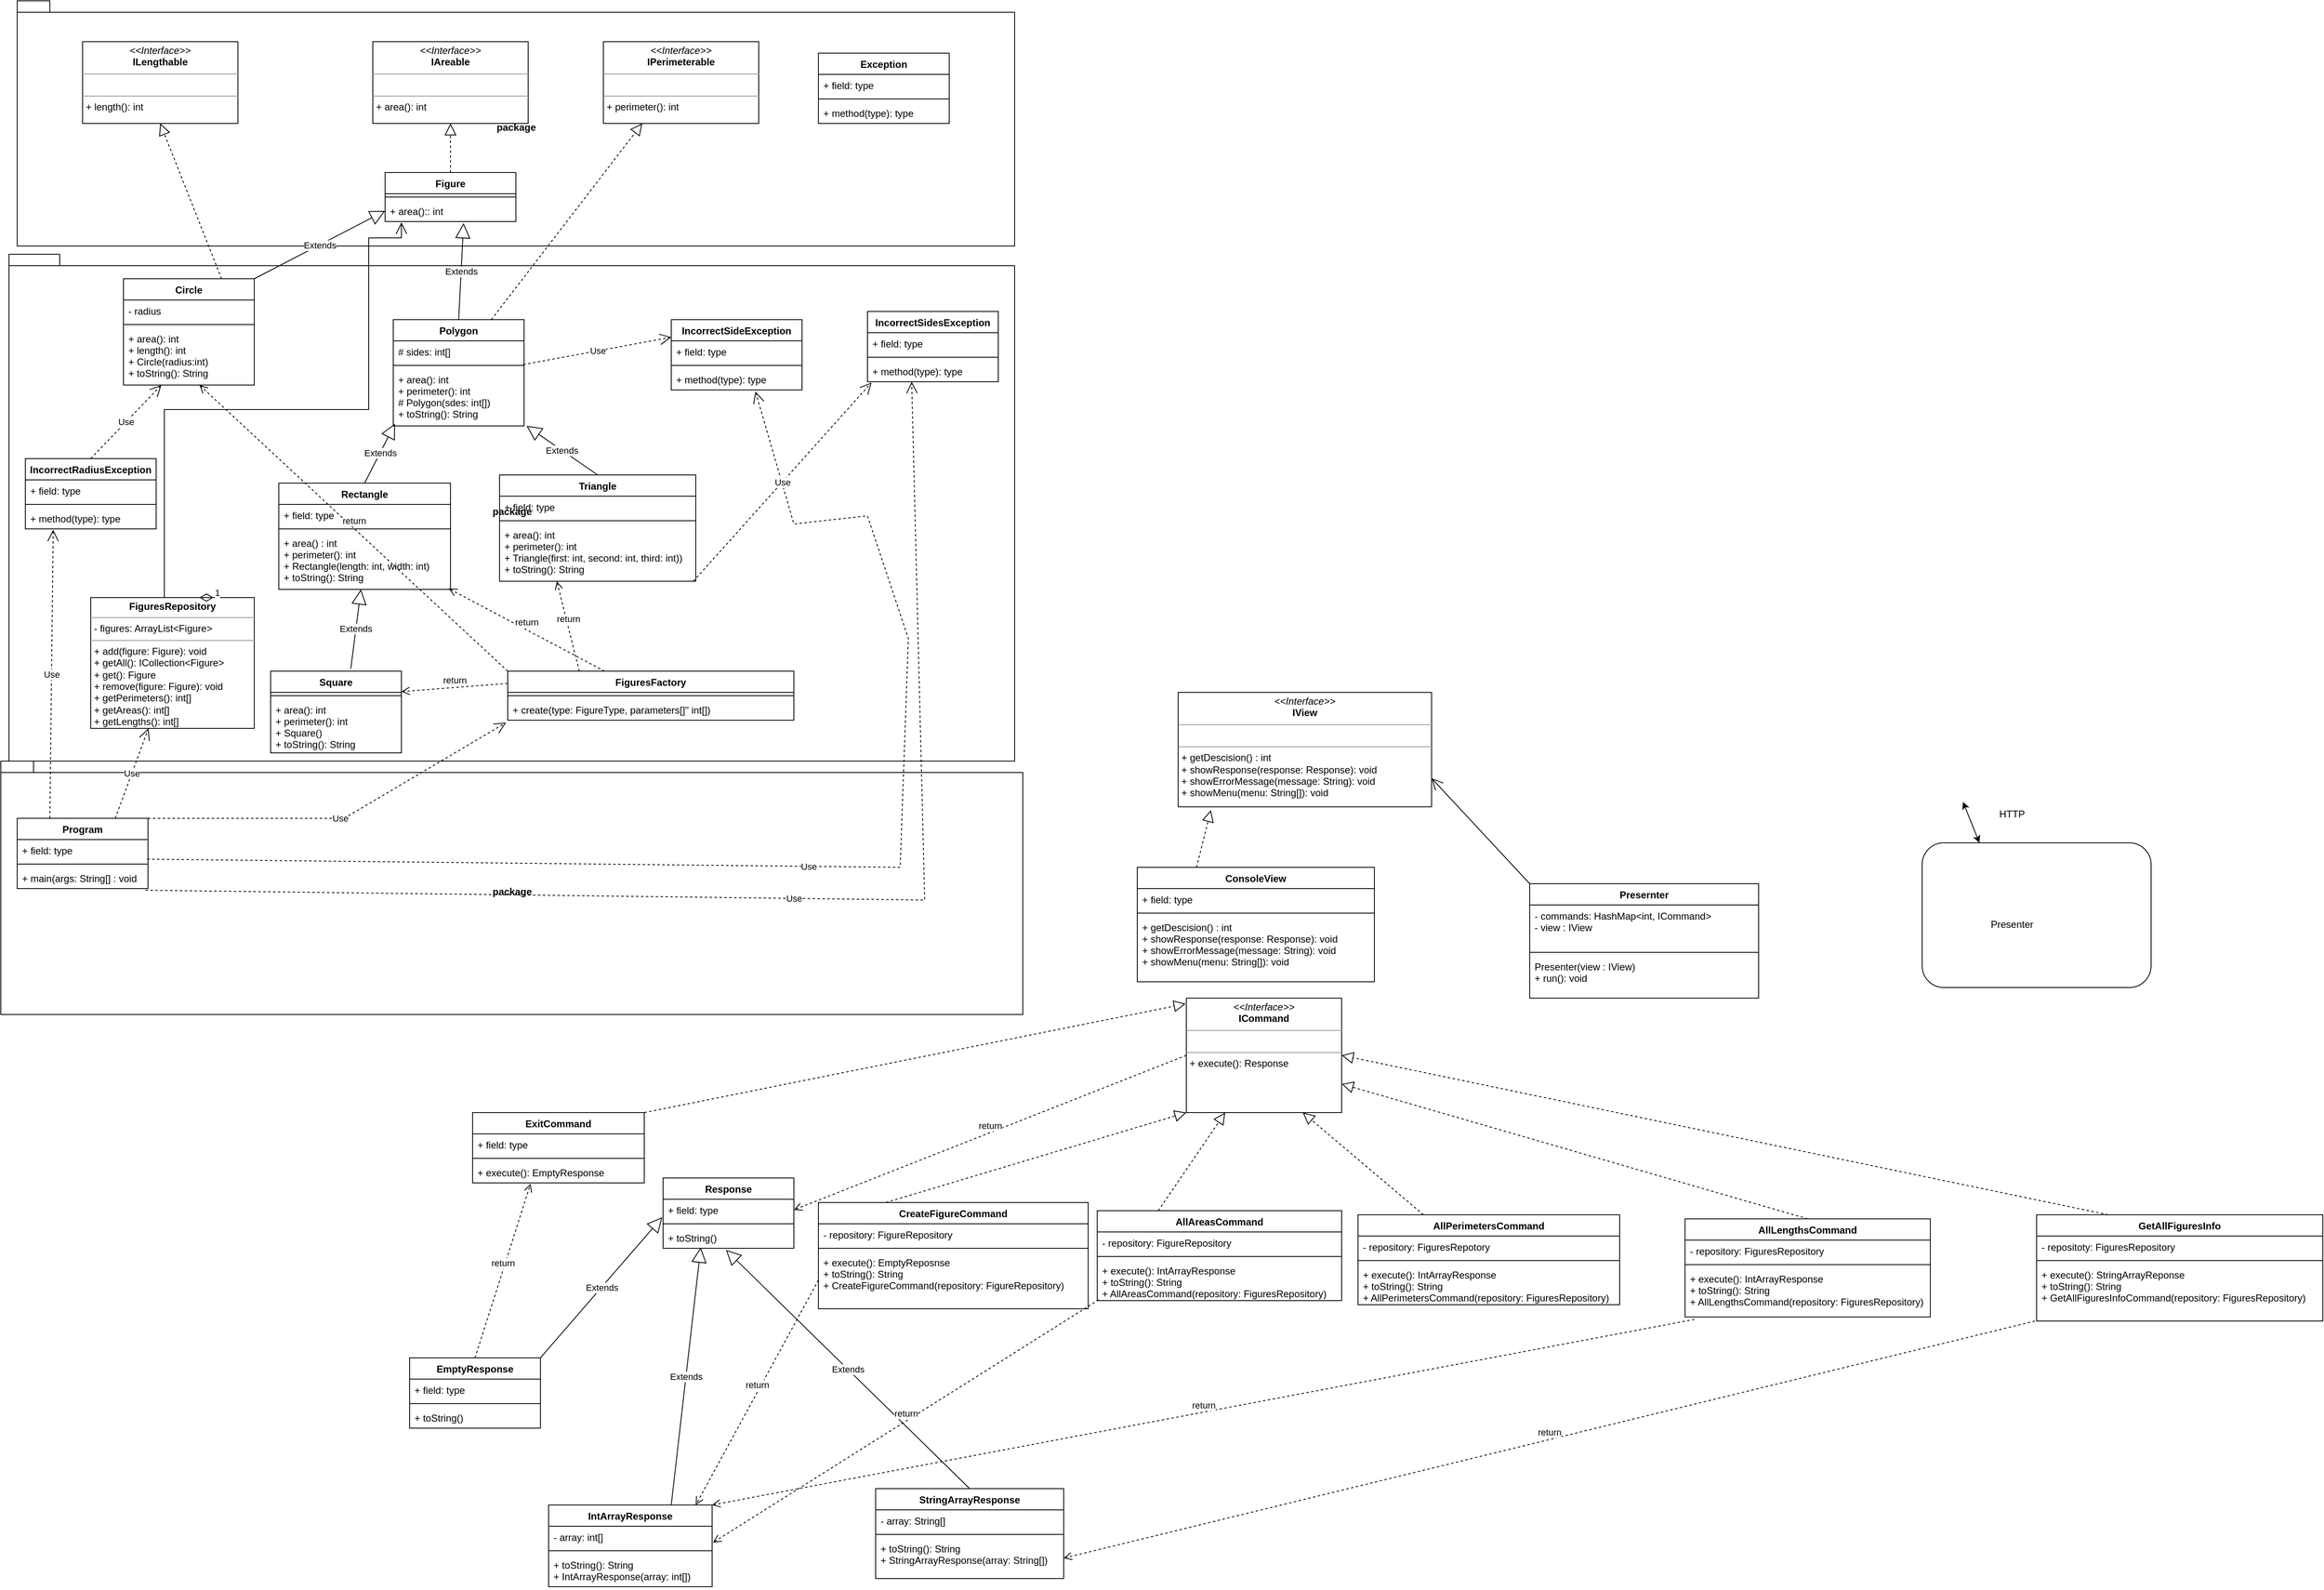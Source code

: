 <mxfile version="20.3.0" type="device"><diagram id="lTS2_D9PdYNBeyQaSypA" name="Страница 1"><mxGraphModel dx="2249" dy="2026" grid="1" gridSize="10" guides="1" tooltips="1" connect="1" arrows="1" fold="1" page="1" pageScale="1" pageWidth="827" pageHeight="1169" math="0" shadow="0"><root><mxCell id="0"/><mxCell id="1" parent="0"/><mxCell id="6c672DAns0BoqipcS4PO-49" value="package" style="shape=folder;fontStyle=1;spacingTop=10;tabWidth=40;tabHeight=14;tabPosition=left;html=1;" vertex="1" parent="1"><mxGeometry x="-100" y="780" width="1250" height="310" as="geometry"/></mxCell><mxCell id="6c672DAns0BoqipcS4PO-48" value="package" style="shape=folder;fontStyle=1;spacingTop=10;tabWidth=40;tabHeight=14;tabPosition=left;html=1;" vertex="1" parent="1"><mxGeometry x="-90" y="160" width="1230" height="620" as="geometry"/></mxCell><mxCell id="6c672DAns0BoqipcS4PO-47" value="package" style="shape=folder;fontStyle=1;spacingTop=10;tabWidth=40;tabHeight=14;tabPosition=left;html=1;" vertex="1" parent="1"><mxGeometry x="-80" y="-150" width="1220" height="300" as="geometry"/></mxCell><mxCell id="6c672DAns0BoqipcS4PO-1" value="Rectangle" style="swimlane;fontStyle=1;align=center;verticalAlign=top;childLayout=stackLayout;horizontal=1;startSize=26;horizontalStack=0;resizeParent=1;resizeParentMax=0;resizeLast=0;collapsible=1;marginBottom=0;" vertex="1" parent="1"><mxGeometry x="240" y="440" width="210" height="130" as="geometry"/></mxCell><mxCell id="6c672DAns0BoqipcS4PO-2" value="+ field: type" style="text;strokeColor=none;fillColor=none;align=left;verticalAlign=top;spacingLeft=4;spacingRight=4;overflow=hidden;rotatable=0;points=[[0,0.5],[1,0.5]];portConstraint=eastwest;" vertex="1" parent="6c672DAns0BoqipcS4PO-1"><mxGeometry y="26" width="210" height="26" as="geometry"/></mxCell><mxCell id="6c672DAns0BoqipcS4PO-3" value="" style="line;strokeWidth=1;fillColor=none;align=left;verticalAlign=middle;spacingTop=-1;spacingLeft=3;spacingRight=3;rotatable=0;labelPosition=right;points=[];portConstraint=eastwest;strokeColor=inherit;" vertex="1" parent="6c672DAns0BoqipcS4PO-1"><mxGeometry y="52" width="210" height="8" as="geometry"/></mxCell><mxCell id="6c672DAns0BoqipcS4PO-4" value="+ area() : int&#10;+ perimeter(): int&#10;+ Rectangle(length: int, width: int)&#10;+ toString(): String" style="text;strokeColor=none;fillColor=none;align=left;verticalAlign=top;spacingLeft=4;spacingRight=4;overflow=hidden;rotatable=0;points=[[0,0.5],[1,0.5]];portConstraint=eastwest;" vertex="1" parent="6c672DAns0BoqipcS4PO-1"><mxGeometry y="60" width="210" height="70" as="geometry"/></mxCell><mxCell id="6c672DAns0BoqipcS4PO-5" value="Square" style="swimlane;fontStyle=1;align=center;verticalAlign=top;childLayout=stackLayout;horizontal=1;startSize=26;horizontalStack=0;resizeParent=1;resizeParentMax=0;resizeLast=0;collapsible=1;marginBottom=0;" vertex="1" parent="1"><mxGeometry x="230" y="670" width="160" height="100" as="geometry"/></mxCell><mxCell id="6c672DAns0BoqipcS4PO-7" value="" style="line;strokeWidth=1;fillColor=none;align=left;verticalAlign=middle;spacingTop=-1;spacingLeft=3;spacingRight=3;rotatable=0;labelPosition=right;points=[];portConstraint=eastwest;strokeColor=inherit;" vertex="1" parent="6c672DAns0BoqipcS4PO-5"><mxGeometry y="26" width="160" height="8" as="geometry"/></mxCell><mxCell id="6c672DAns0BoqipcS4PO-8" value="+ area(): int&#10;+ perimeter(): int&#10;+ Square()&#10;+ toString(): String" style="text;strokeColor=none;fillColor=none;align=left;verticalAlign=top;spacingLeft=4;spacingRight=4;overflow=hidden;rotatable=0;points=[[0,0.5],[1,0.5]];portConstraint=eastwest;" vertex="1" parent="6c672DAns0BoqipcS4PO-5"><mxGeometry y="34" width="160" height="66" as="geometry"/></mxCell><mxCell id="6c672DAns0BoqipcS4PO-9" value="Circle" style="swimlane;fontStyle=1;align=center;verticalAlign=top;childLayout=stackLayout;horizontal=1;startSize=26;horizontalStack=0;resizeParent=1;resizeParentMax=0;resizeLast=0;collapsible=1;marginBottom=0;" vertex="1" parent="1"><mxGeometry x="50" y="190" width="160" height="130" as="geometry"/></mxCell><mxCell id="6c672DAns0BoqipcS4PO-10" value="- radius" style="text;strokeColor=none;fillColor=none;align=left;verticalAlign=top;spacingLeft=4;spacingRight=4;overflow=hidden;rotatable=0;points=[[0,0.5],[1,0.5]];portConstraint=eastwest;" vertex="1" parent="6c672DAns0BoqipcS4PO-9"><mxGeometry y="26" width="160" height="26" as="geometry"/></mxCell><mxCell id="6c672DAns0BoqipcS4PO-11" value="" style="line;strokeWidth=1;fillColor=none;align=left;verticalAlign=middle;spacingTop=-1;spacingLeft=3;spacingRight=3;rotatable=0;labelPosition=right;points=[];portConstraint=eastwest;strokeColor=inherit;" vertex="1" parent="6c672DAns0BoqipcS4PO-9"><mxGeometry y="52" width="160" height="8" as="geometry"/></mxCell><mxCell id="6c672DAns0BoqipcS4PO-12" value="+ area(): int&#10;+ length(): int&#10;+ Circle(radius:int)&#10;+ toString(): String" style="text;strokeColor=none;fillColor=none;align=left;verticalAlign=top;spacingLeft=4;spacingRight=4;overflow=hidden;rotatable=0;points=[[0,0.5],[1,0.5]];portConstraint=eastwest;" vertex="1" parent="6c672DAns0BoqipcS4PO-9"><mxGeometry y="60" width="160" height="70" as="geometry"/></mxCell><mxCell id="6c672DAns0BoqipcS4PO-13" value="Triangle" style="swimlane;fontStyle=1;align=center;verticalAlign=top;childLayout=stackLayout;horizontal=1;startSize=26;horizontalStack=0;resizeParent=1;resizeParentMax=0;resizeLast=0;collapsible=1;marginBottom=0;" vertex="1" parent="1"><mxGeometry x="510" y="430" width="240" height="130" as="geometry"/></mxCell><mxCell id="6c672DAns0BoqipcS4PO-14" value="+ field: type" style="text;strokeColor=none;fillColor=none;align=left;verticalAlign=top;spacingLeft=4;spacingRight=4;overflow=hidden;rotatable=0;points=[[0,0.5],[1,0.5]];portConstraint=eastwest;" vertex="1" parent="6c672DAns0BoqipcS4PO-13"><mxGeometry y="26" width="240" height="26" as="geometry"/></mxCell><mxCell id="6c672DAns0BoqipcS4PO-15" value="" style="line;strokeWidth=1;fillColor=none;align=left;verticalAlign=middle;spacingTop=-1;spacingLeft=3;spacingRight=3;rotatable=0;labelPosition=right;points=[];portConstraint=eastwest;strokeColor=inherit;" vertex="1" parent="6c672DAns0BoqipcS4PO-13"><mxGeometry y="52" width="240" height="8" as="geometry"/></mxCell><mxCell id="6c672DAns0BoqipcS4PO-16" value="+ area(): int&#10;+ perimeter(): int&#10;+ Triangle(first: int, second: int, third: int))&#10;+ toString(): String" style="text;strokeColor=none;fillColor=none;align=left;verticalAlign=top;spacingLeft=4;spacingRight=4;overflow=hidden;rotatable=0;points=[[0,0.5],[1,0.5]];portConstraint=eastwest;" vertex="1" parent="6c672DAns0BoqipcS4PO-13"><mxGeometry y="60" width="240" height="70" as="geometry"/></mxCell><mxCell id="6c672DAns0BoqipcS4PO-17" value="Figure" style="swimlane;fontStyle=1;align=center;verticalAlign=top;childLayout=stackLayout;horizontal=1;startSize=26;horizontalStack=0;resizeParent=1;resizeParentMax=0;resizeLast=0;collapsible=1;marginBottom=0;" vertex="1" parent="1"><mxGeometry x="370" y="60" width="160" height="60" as="geometry"/></mxCell><mxCell id="6c672DAns0BoqipcS4PO-19" value="" style="line;strokeWidth=1;fillColor=none;align=left;verticalAlign=middle;spacingTop=-1;spacingLeft=3;spacingRight=3;rotatable=0;labelPosition=right;points=[];portConstraint=eastwest;strokeColor=inherit;" vertex="1" parent="6c672DAns0BoqipcS4PO-17"><mxGeometry y="26" width="160" height="8" as="geometry"/></mxCell><mxCell id="6c672DAns0BoqipcS4PO-20" value="+ area():: int" style="text;strokeColor=none;fillColor=none;align=left;verticalAlign=top;spacingLeft=4;spacingRight=4;overflow=hidden;rotatable=0;points=[[0,0.5],[1,0.5]];portConstraint=eastwest;" vertex="1" parent="6c672DAns0BoqipcS4PO-17"><mxGeometry y="34" width="160" height="26" as="geometry"/></mxCell><mxCell id="6c672DAns0BoqipcS4PO-21" value="&lt;p style=&quot;margin:0px;margin-top:4px;text-align:center;&quot;&gt;&lt;i&gt;&amp;lt;&amp;lt;Interface&amp;gt;&amp;gt;&lt;/i&gt;&lt;br&gt;&lt;b&gt;IPerimeterable&lt;/b&gt;&lt;/p&gt;&lt;hr size=&quot;1&quot;&gt;&lt;p style=&quot;margin:0px;margin-left:4px;&quot;&gt;&lt;br&gt;&lt;/p&gt;&lt;hr size=&quot;1&quot;&gt;&lt;p style=&quot;margin:0px;margin-left:4px;&quot;&gt;+ perimeter(): int&lt;/p&gt;" style="verticalAlign=top;align=left;overflow=fill;fontSize=12;fontFamily=Helvetica;html=1;" vertex="1" parent="1"><mxGeometry x="637" y="-100" width="190" height="100" as="geometry"/></mxCell><mxCell id="6c672DAns0BoqipcS4PO-22" value="&lt;p style=&quot;margin:0px;margin-top:4px;text-align:center;&quot;&gt;&lt;i&gt;&amp;lt;&amp;lt;Interface&amp;gt;&amp;gt;&lt;/i&gt;&lt;br&gt;&lt;b&gt;ILengthable&lt;/b&gt;&lt;/p&gt;&lt;hr size=&quot;1&quot;&gt;&lt;p style=&quot;margin:0px;margin-left:4px;&quot;&gt;&lt;br&gt;&lt;/p&gt;&lt;hr size=&quot;1&quot;&gt;&lt;p style=&quot;margin:0px;margin-left:4px;&quot;&gt;+ length(): int&lt;/p&gt;" style="verticalAlign=top;align=left;overflow=fill;fontSize=12;fontFamily=Helvetica;html=1;" vertex="1" parent="1"><mxGeometry y="-100" width="190" height="100" as="geometry"/></mxCell><mxCell id="6c672DAns0BoqipcS4PO-23" value="&lt;p style=&quot;margin:0px;margin-top:4px;text-align:center;&quot;&gt;&lt;i&gt;&amp;lt;&amp;lt;Interface&amp;gt;&amp;gt;&lt;/i&gt;&lt;br&gt;&lt;b&gt;IAreable&lt;/b&gt;&lt;/p&gt;&lt;hr size=&quot;1&quot;&gt;&lt;p style=&quot;margin:0px;margin-left:4px;&quot;&gt;&lt;br&gt;&lt;/p&gt;&lt;hr size=&quot;1&quot;&gt;&lt;p style=&quot;margin:0px;margin-left:4px;&quot;&gt;+ area(): int&lt;/p&gt;" style="verticalAlign=top;align=left;overflow=fill;fontSize=12;fontFamily=Helvetica;html=1;" vertex="1" parent="1"><mxGeometry x="355" y="-100" width="190" height="100" as="geometry"/></mxCell><mxCell id="6c672DAns0BoqipcS4PO-25" value="Extends" style="endArrow=block;endSize=16;endFill=0;html=1;rounded=0;exitX=1;exitY=0;exitDx=0;exitDy=0;entryX=0;entryY=0.5;entryDx=0;entryDy=0;" edge="1" parent="1" source="6c672DAns0BoqipcS4PO-9" target="6c672DAns0BoqipcS4PO-20"><mxGeometry width="160" relative="1" as="geometry"><mxPoint x="490" y="240" as="sourcePoint"/><mxPoint x="650" y="240" as="targetPoint"/></mxGeometry></mxCell><mxCell id="6c672DAns0BoqipcS4PO-26" value="" style="endArrow=block;dashed=1;endFill=0;endSize=12;html=1;rounded=0;exitX=0.75;exitY=0;exitDx=0;exitDy=0;entryX=0.5;entryY=1;entryDx=0;entryDy=0;" edge="1" parent="1" source="6c672DAns0BoqipcS4PO-9" target="6c672DAns0BoqipcS4PO-22"><mxGeometry width="160" relative="1" as="geometry"><mxPoint x="490" y="240" as="sourcePoint"/><mxPoint x="650" y="240" as="targetPoint"/></mxGeometry></mxCell><mxCell id="6c672DAns0BoqipcS4PO-27" value="Polygon" style="swimlane;fontStyle=1;align=center;verticalAlign=top;childLayout=stackLayout;horizontal=1;startSize=26;horizontalStack=0;resizeParent=1;resizeParentMax=0;resizeLast=0;collapsible=1;marginBottom=0;" vertex="1" parent="1"><mxGeometry x="380" y="240" width="160" height="130" as="geometry"/></mxCell><mxCell id="6c672DAns0BoqipcS4PO-28" value="# sides: int[]" style="text;strokeColor=none;fillColor=none;align=left;verticalAlign=top;spacingLeft=4;spacingRight=4;overflow=hidden;rotatable=0;points=[[0,0.5],[1,0.5]];portConstraint=eastwest;" vertex="1" parent="6c672DAns0BoqipcS4PO-27"><mxGeometry y="26" width="160" height="26" as="geometry"/></mxCell><mxCell id="6c672DAns0BoqipcS4PO-29" value="" style="line;strokeWidth=1;fillColor=none;align=left;verticalAlign=middle;spacingTop=-1;spacingLeft=3;spacingRight=3;rotatable=0;labelPosition=right;points=[];portConstraint=eastwest;strokeColor=inherit;" vertex="1" parent="6c672DAns0BoqipcS4PO-27"><mxGeometry y="52" width="160" height="8" as="geometry"/></mxCell><mxCell id="6c672DAns0BoqipcS4PO-30" value="+ area(): int&#10;+ perimeter(): int&#10;# Polygon(sdes: int[])&#10;+ toString(): String" style="text;strokeColor=none;fillColor=none;align=left;verticalAlign=top;spacingLeft=4;spacingRight=4;overflow=hidden;rotatable=0;points=[[0,0.5],[1,0.5]];portConstraint=eastwest;" vertex="1" parent="6c672DAns0BoqipcS4PO-27"><mxGeometry y="60" width="160" height="70" as="geometry"/></mxCell><mxCell id="6c672DAns0BoqipcS4PO-31" value="Extends" style="endArrow=block;endSize=16;endFill=0;html=1;rounded=0;exitX=0.5;exitY=0;exitDx=0;exitDy=0;entryX=0.6;entryY=1.077;entryDx=0;entryDy=0;entryPerimeter=0;" edge="1" parent="1" source="6c672DAns0BoqipcS4PO-27" target="6c672DAns0BoqipcS4PO-20"><mxGeometry width="160" relative="1" as="geometry"><mxPoint x="490" y="240" as="sourcePoint"/><mxPoint x="650" y="240" as="targetPoint"/></mxGeometry></mxCell><mxCell id="6c672DAns0BoqipcS4PO-32" value="Extends" style="endArrow=block;endSize=16;endFill=0;html=1;rounded=0;exitX=0.5;exitY=0;exitDx=0;exitDy=0;entryX=0.013;entryY=0.96;entryDx=0;entryDy=0;entryPerimeter=0;" edge="1" parent="1" source="6c672DAns0BoqipcS4PO-1" target="6c672DAns0BoqipcS4PO-30"><mxGeometry width="160" relative="1" as="geometry"><mxPoint x="490" y="240" as="sourcePoint"/><mxPoint x="650" y="240" as="targetPoint"/></mxGeometry></mxCell><mxCell id="6c672DAns0BoqipcS4PO-33" value="Extends" style="endArrow=block;endSize=16;endFill=0;html=1;rounded=0;exitX=0.5;exitY=0;exitDx=0;exitDy=0;entryX=1.019;entryY=1;entryDx=0;entryDy=0;entryPerimeter=0;" edge="1" parent="1" source="6c672DAns0BoqipcS4PO-13" target="6c672DAns0BoqipcS4PO-30"><mxGeometry width="160" relative="1" as="geometry"><mxPoint x="490" y="240" as="sourcePoint"/><mxPoint x="650" y="240" as="targetPoint"/></mxGeometry></mxCell><mxCell id="6c672DAns0BoqipcS4PO-34" value="Extends" style="endArrow=block;endSize=16;endFill=0;html=1;rounded=0;exitX=0.613;exitY=-0.03;exitDx=0;exitDy=0;exitPerimeter=0;" edge="1" parent="1" source="6c672DAns0BoqipcS4PO-5" target="6c672DAns0BoqipcS4PO-4"><mxGeometry width="160" relative="1" as="geometry"><mxPoint x="490" y="540" as="sourcePoint"/><mxPoint x="650" y="540" as="targetPoint"/></mxGeometry></mxCell><mxCell id="6c672DAns0BoqipcS4PO-35" value="" style="endArrow=block;dashed=1;endFill=0;endSize=12;html=1;rounded=0;exitX=0.5;exitY=0;exitDx=0;exitDy=0;entryX=0.5;entryY=1;entryDx=0;entryDy=0;" edge="1" parent="1" source="6c672DAns0BoqipcS4PO-17" target="6c672DAns0BoqipcS4PO-23"><mxGeometry width="160" relative="1" as="geometry"><mxPoint x="490" y="240" as="sourcePoint"/><mxPoint x="650" y="240" as="targetPoint"/></mxGeometry></mxCell><mxCell id="6c672DAns0BoqipcS4PO-36" value="" style="endArrow=block;dashed=1;endFill=0;endSize=12;html=1;rounded=0;entryX=0.25;entryY=1;entryDx=0;entryDy=0;exitX=0.75;exitY=0;exitDx=0;exitDy=0;" edge="1" parent="1" source="6c672DAns0BoqipcS4PO-27" target="6c672DAns0BoqipcS4PO-21"><mxGeometry width="160" relative="1" as="geometry"><mxPoint x="520" y="190" as="sourcePoint"/><mxPoint x="650" y="240" as="targetPoint"/></mxGeometry></mxCell><mxCell id="6c672DAns0BoqipcS4PO-37" value="Program" style="swimlane;fontStyle=1;align=center;verticalAlign=top;childLayout=stackLayout;horizontal=1;startSize=26;horizontalStack=0;resizeParent=1;resizeParentMax=0;resizeLast=0;collapsible=1;marginBottom=0;" vertex="1" parent="1"><mxGeometry x="-80" y="850" width="160" height="86" as="geometry"/></mxCell><mxCell id="6c672DAns0BoqipcS4PO-38" value="+ field: type" style="text;strokeColor=none;fillColor=none;align=left;verticalAlign=top;spacingLeft=4;spacingRight=4;overflow=hidden;rotatable=0;points=[[0,0.5],[1,0.5]];portConstraint=eastwest;" vertex="1" parent="6c672DAns0BoqipcS4PO-37"><mxGeometry y="26" width="160" height="26" as="geometry"/></mxCell><mxCell id="6c672DAns0BoqipcS4PO-39" value="" style="line;strokeWidth=1;fillColor=none;align=left;verticalAlign=middle;spacingTop=-1;spacingLeft=3;spacingRight=3;rotatable=0;labelPosition=right;points=[];portConstraint=eastwest;strokeColor=inherit;" vertex="1" parent="6c672DAns0BoqipcS4PO-37"><mxGeometry y="52" width="160" height="8" as="geometry"/></mxCell><mxCell id="6c672DAns0BoqipcS4PO-40" value="+ main(args: String[] : void" style="text;strokeColor=none;fillColor=none;align=left;verticalAlign=top;spacingLeft=4;spacingRight=4;overflow=hidden;rotatable=0;points=[[0,0.5],[1,0.5]];portConstraint=eastwest;" vertex="1" parent="6c672DAns0BoqipcS4PO-37"><mxGeometry y="60" width="160" height="26" as="geometry"/></mxCell><mxCell id="6c672DAns0BoqipcS4PO-55" value="&lt;p style=&quot;margin:0px;margin-top:4px;text-align:center;&quot;&gt;&lt;b&gt;FiguresRepository&lt;/b&gt;&lt;/p&gt;&lt;hr size=&quot;1&quot;&gt;&lt;p style=&quot;margin:0px;margin-left:4px;&quot;&gt;- figures: ArrayList&amp;lt;Figure&amp;gt;&lt;/p&gt;&lt;hr size=&quot;1&quot;&gt;&lt;p style=&quot;margin:0px;margin-left:4px;&quot;&gt;+ add(figure: Figure): void&lt;/p&gt;&lt;p style=&quot;margin:0px;margin-left:4px;&quot;&gt;+ getAll(): ICollection&amp;lt;Figure&amp;gt;&lt;/p&gt;&lt;p style=&quot;margin:0px;margin-left:4px;&quot;&gt;+ get(): Figure&lt;/p&gt;&lt;p style=&quot;margin:0px;margin-left:4px;&quot;&gt;+ remove(figure: Figure): void&lt;/p&gt;&lt;p style=&quot;margin:0px;margin-left:4px;&quot;&gt;+ getPerimeters(): int[]&lt;/p&gt;&lt;p style=&quot;margin:0px;margin-left:4px;&quot;&gt;+ getAreas(): int[]&lt;/p&gt;&lt;p style=&quot;margin:0px;margin-left:4px;&quot;&gt;+ getLengths(): int[]&lt;/p&gt;" style="verticalAlign=top;align=left;overflow=fill;fontSize=12;fontFamily=Helvetica;html=1;" vertex="1" parent="1"><mxGeometry x="10" y="580" width="200" height="160" as="geometry"/></mxCell><mxCell id="6c672DAns0BoqipcS4PO-62" value="1" style="endArrow=open;html=1;endSize=12;startArrow=diamondThin;startSize=14;startFill=0;edgeStyle=orthogonalEdgeStyle;align=left;verticalAlign=bottom;rounded=0;exitX=0.75;exitY=0;exitDx=0;exitDy=0;entryX=0.125;entryY=1.038;entryDx=0;entryDy=0;entryPerimeter=0;" edge="1" parent="1" source="6c672DAns0BoqipcS4PO-55" target="6c672DAns0BoqipcS4PO-20"><mxGeometry x="-1" y="3" relative="1" as="geometry"><mxPoint x="290" y="340" as="sourcePoint"/><mxPoint x="450" y="340" as="targetPoint"/><Array as="points"><mxPoint x="100" y="350"/><mxPoint x="350" y="350"/><mxPoint x="350" y="140"/><mxPoint x="390" y="140"/></Array></mxGeometry></mxCell><mxCell id="6c672DAns0BoqipcS4PO-63" value="IncorrectSideException" style="swimlane;fontStyle=1;align=center;verticalAlign=top;childLayout=stackLayout;horizontal=1;startSize=26;horizontalStack=0;resizeParent=1;resizeParentMax=0;resizeLast=0;collapsible=1;marginBottom=0;" vertex="1" parent="1"><mxGeometry x="720" y="240" width="160" height="86" as="geometry"/></mxCell><mxCell id="6c672DAns0BoqipcS4PO-64" value="+ field: type" style="text;strokeColor=none;fillColor=none;align=left;verticalAlign=top;spacingLeft=4;spacingRight=4;overflow=hidden;rotatable=0;points=[[0,0.5],[1,0.5]];portConstraint=eastwest;" vertex="1" parent="6c672DAns0BoqipcS4PO-63"><mxGeometry y="26" width="160" height="26" as="geometry"/></mxCell><mxCell id="6c672DAns0BoqipcS4PO-65" value="" style="line;strokeWidth=1;fillColor=none;align=left;verticalAlign=middle;spacingTop=-1;spacingLeft=3;spacingRight=3;rotatable=0;labelPosition=right;points=[];portConstraint=eastwest;strokeColor=inherit;" vertex="1" parent="6c672DAns0BoqipcS4PO-63"><mxGeometry y="52" width="160" height="8" as="geometry"/></mxCell><mxCell id="6c672DAns0BoqipcS4PO-66" value="+ method(type): type" style="text;strokeColor=none;fillColor=none;align=left;verticalAlign=top;spacingLeft=4;spacingRight=4;overflow=hidden;rotatable=0;points=[[0,0.5],[1,0.5]];portConstraint=eastwest;" vertex="1" parent="6c672DAns0BoqipcS4PO-63"><mxGeometry y="60" width="160" height="26" as="geometry"/></mxCell><mxCell id="6c672DAns0BoqipcS4PO-67" value="Exception" style="swimlane;fontStyle=1;align=center;verticalAlign=top;childLayout=stackLayout;horizontal=1;startSize=26;horizontalStack=0;resizeParent=1;resizeParentMax=0;resizeLast=0;collapsible=1;marginBottom=0;" vertex="1" parent="1"><mxGeometry x="900" y="-86" width="160" height="86" as="geometry"/></mxCell><mxCell id="6c672DAns0BoqipcS4PO-68" value="+ field: type" style="text;strokeColor=none;fillColor=none;align=left;verticalAlign=top;spacingLeft=4;spacingRight=4;overflow=hidden;rotatable=0;points=[[0,0.5],[1,0.5]];portConstraint=eastwest;" vertex="1" parent="6c672DAns0BoqipcS4PO-67"><mxGeometry y="26" width="160" height="26" as="geometry"/></mxCell><mxCell id="6c672DAns0BoqipcS4PO-69" value="" style="line;strokeWidth=1;fillColor=none;align=left;verticalAlign=middle;spacingTop=-1;spacingLeft=3;spacingRight=3;rotatable=0;labelPosition=right;points=[];portConstraint=eastwest;strokeColor=inherit;" vertex="1" parent="6c672DAns0BoqipcS4PO-67"><mxGeometry y="52" width="160" height="8" as="geometry"/></mxCell><mxCell id="6c672DAns0BoqipcS4PO-70" value="+ method(type): type" style="text;strokeColor=none;fillColor=none;align=left;verticalAlign=top;spacingLeft=4;spacingRight=4;overflow=hidden;rotatable=0;points=[[0,0.5],[1,0.5]];portConstraint=eastwest;" vertex="1" parent="6c672DAns0BoqipcS4PO-67"><mxGeometry y="60" width="160" height="26" as="geometry"/></mxCell><mxCell id="6c672DAns0BoqipcS4PO-72" value="Use" style="endArrow=open;endSize=12;dashed=1;html=1;rounded=0;exitX=0.994;exitY=1.115;exitDx=0;exitDy=0;exitPerimeter=0;entryX=0;entryY=0.25;entryDx=0;entryDy=0;" edge="1" parent="1" source="6c672DAns0BoqipcS4PO-28" target="6c672DAns0BoqipcS4PO-63"><mxGeometry width="160" relative="1" as="geometry"><mxPoint x="600" y="440" as="sourcePoint"/><mxPoint x="760" y="440" as="targetPoint"/></mxGeometry></mxCell><mxCell id="6c672DAns0BoqipcS4PO-74" value="IncorrectRadiusException" style="swimlane;fontStyle=1;align=center;verticalAlign=top;childLayout=stackLayout;horizontal=1;startSize=26;horizontalStack=0;resizeParent=1;resizeParentMax=0;resizeLast=0;collapsible=1;marginBottom=0;" vertex="1" parent="1"><mxGeometry x="-70" y="410" width="160" height="86" as="geometry"/></mxCell><mxCell id="6c672DAns0BoqipcS4PO-75" value="+ field: type" style="text;strokeColor=none;fillColor=none;align=left;verticalAlign=top;spacingLeft=4;spacingRight=4;overflow=hidden;rotatable=0;points=[[0,0.5],[1,0.5]];portConstraint=eastwest;" vertex="1" parent="6c672DAns0BoqipcS4PO-74"><mxGeometry y="26" width="160" height="26" as="geometry"/></mxCell><mxCell id="6c672DAns0BoqipcS4PO-76" value="" style="line;strokeWidth=1;fillColor=none;align=left;verticalAlign=middle;spacingTop=-1;spacingLeft=3;spacingRight=3;rotatable=0;labelPosition=right;points=[];portConstraint=eastwest;strokeColor=inherit;" vertex="1" parent="6c672DAns0BoqipcS4PO-74"><mxGeometry y="52" width="160" height="8" as="geometry"/></mxCell><mxCell id="6c672DAns0BoqipcS4PO-77" value="+ method(type): type" style="text;strokeColor=none;fillColor=none;align=left;verticalAlign=top;spacingLeft=4;spacingRight=4;overflow=hidden;rotatable=0;points=[[0,0.5],[1,0.5]];portConstraint=eastwest;" vertex="1" parent="6c672DAns0BoqipcS4PO-74"><mxGeometry y="60" width="160" height="26" as="geometry"/></mxCell><mxCell id="6c672DAns0BoqipcS4PO-78" value="IncorrectSidesException" style="swimlane;fontStyle=1;align=center;verticalAlign=top;childLayout=stackLayout;horizontal=1;startSize=26;horizontalStack=0;resizeParent=1;resizeParentMax=0;resizeLast=0;collapsible=1;marginBottom=0;" vertex="1" parent="1"><mxGeometry x="960" y="230" width="160" height="86" as="geometry"/></mxCell><mxCell id="6c672DAns0BoqipcS4PO-79" value="+ field: type" style="text;strokeColor=none;fillColor=none;align=left;verticalAlign=top;spacingLeft=4;spacingRight=4;overflow=hidden;rotatable=0;points=[[0,0.5],[1,0.5]];portConstraint=eastwest;" vertex="1" parent="6c672DAns0BoqipcS4PO-78"><mxGeometry y="26" width="160" height="26" as="geometry"/></mxCell><mxCell id="6c672DAns0BoqipcS4PO-80" value="" style="line;strokeWidth=1;fillColor=none;align=left;verticalAlign=middle;spacingTop=-1;spacingLeft=3;spacingRight=3;rotatable=0;labelPosition=right;points=[];portConstraint=eastwest;strokeColor=inherit;" vertex="1" parent="6c672DAns0BoqipcS4PO-78"><mxGeometry y="52" width="160" height="8" as="geometry"/></mxCell><mxCell id="6c672DAns0BoqipcS4PO-81" value="+ method(type): type" style="text;strokeColor=none;fillColor=none;align=left;verticalAlign=top;spacingLeft=4;spacingRight=4;overflow=hidden;rotatable=0;points=[[0,0.5],[1,0.5]];portConstraint=eastwest;" vertex="1" parent="6c672DAns0BoqipcS4PO-78"><mxGeometry y="60" width="160" height="26" as="geometry"/></mxCell><mxCell id="6c672DAns0BoqipcS4PO-83" value="Use" style="endArrow=open;endSize=12;dashed=1;html=1;rounded=0;exitX=0.5;exitY=0;exitDx=0;exitDy=0;" edge="1" parent="1" source="6c672DAns0BoqipcS4PO-74" target="6c672DAns0BoqipcS4PO-12"><mxGeometry width="160" relative="1" as="geometry"><mxPoint x="400" y="340" as="sourcePoint"/><mxPoint x="560" y="340" as="targetPoint"/></mxGeometry></mxCell><mxCell id="6c672DAns0BoqipcS4PO-84" value="Use" style="endArrow=open;endSize=12;dashed=1;html=1;rounded=0;exitX=0.75;exitY=0;exitDx=0;exitDy=0;" edge="1" parent="1" source="6c672DAns0BoqipcS4PO-37" target="6c672DAns0BoqipcS4PO-55"><mxGeometry width="160" relative="1" as="geometry"><mxPoint x="400" y="640" as="sourcePoint"/><mxPoint x="560" y="640" as="targetPoint"/></mxGeometry></mxCell><mxCell id="6c672DAns0BoqipcS4PO-85" value="Use" style="endArrow=open;endSize=12;dashed=1;html=1;rounded=0;exitX=0.25;exitY=0;exitDx=0;exitDy=0;entryX=0.213;entryY=1.038;entryDx=0;entryDy=0;entryPerimeter=0;" edge="1" parent="1" source="6c672DAns0BoqipcS4PO-37" target="6c672DAns0BoqipcS4PO-77"><mxGeometry width="160" relative="1" as="geometry"><mxPoint x="400" y="640" as="sourcePoint"/><mxPoint x="560" y="640" as="targetPoint"/></mxGeometry></mxCell><mxCell id="6c672DAns0BoqipcS4PO-87" value="Use" style="endArrow=open;endSize=12;dashed=1;html=1;rounded=0;exitX=0.981;exitY=1.077;exitDx=0;exitDy=0;exitPerimeter=0;entryX=0.338;entryY=1;entryDx=0;entryDy=0;entryPerimeter=0;" edge="1" parent="1" source="6c672DAns0BoqipcS4PO-40" target="6c672DAns0BoqipcS4PO-81"><mxGeometry width="160" relative="1" as="geometry"><mxPoint x="400" y="640" as="sourcePoint"/><mxPoint x="560" y="640" as="targetPoint"/><Array as="points"><mxPoint x="1030" y="950"/></Array></mxGeometry></mxCell><mxCell id="6c672DAns0BoqipcS4PO-88" value="Use" style="endArrow=open;endSize=12;dashed=1;html=1;rounded=0;exitX=0.994;exitY=0.923;exitDx=0;exitDy=0;exitPerimeter=0;entryX=0.644;entryY=1.077;entryDx=0;entryDy=0;entryPerimeter=0;" edge="1" parent="1" source="6c672DAns0BoqipcS4PO-38" target="6c672DAns0BoqipcS4PO-66"><mxGeometry width="160" relative="1" as="geometry"><mxPoint x="400" y="640" as="sourcePoint"/><mxPoint x="560" y="640" as="targetPoint"/><Array as="points"><mxPoint x="1000" y="910"/><mxPoint x="1010" y="630"/><mxPoint x="960" y="480"/><mxPoint x="870" y="490"/></Array></mxGeometry></mxCell><mxCell id="6c672DAns0BoqipcS4PO-90" value="Use" style="endArrow=open;endSize=12;dashed=1;html=1;rounded=0;exitX=0.988;exitY=1;exitDx=0;exitDy=0;exitPerimeter=0;entryX=0.031;entryY=1.038;entryDx=0;entryDy=0;entryPerimeter=0;" edge="1" parent="1" source="6c672DAns0BoqipcS4PO-16" target="6c672DAns0BoqipcS4PO-81"><mxGeometry width="160" relative="1" as="geometry"><mxPoint x="750" y="540" as="sourcePoint"/><mxPoint x="910" y="540" as="targetPoint"/></mxGeometry></mxCell><mxCell id="6c672DAns0BoqipcS4PO-91" value="FiguresFactory" style="swimlane;fontStyle=1;align=center;verticalAlign=top;childLayout=stackLayout;horizontal=1;startSize=26;horizontalStack=0;resizeParent=1;resizeParentMax=0;resizeLast=0;collapsible=1;marginBottom=0;" vertex="1" parent="1"><mxGeometry x="520" y="670" width="350" height="60" as="geometry"/></mxCell><mxCell id="6c672DAns0BoqipcS4PO-93" value="" style="line;strokeWidth=1;fillColor=none;align=left;verticalAlign=middle;spacingTop=-1;spacingLeft=3;spacingRight=3;rotatable=0;labelPosition=right;points=[];portConstraint=eastwest;strokeColor=inherit;" vertex="1" parent="6c672DAns0BoqipcS4PO-91"><mxGeometry y="26" width="350" height="8" as="geometry"/></mxCell><mxCell id="6c672DAns0BoqipcS4PO-94" value="+ create(type: FigureType, parameters[]&quot; int[])" style="text;strokeColor=none;fillColor=none;align=left;verticalAlign=top;spacingLeft=4;spacingRight=4;overflow=hidden;rotatable=0;points=[[0,0.5],[1,0.5]];portConstraint=eastwest;" vertex="1" parent="6c672DAns0BoqipcS4PO-91"><mxGeometry y="34" width="350" height="26" as="geometry"/></mxCell><mxCell id="6c672DAns0BoqipcS4PO-95" value="Use" style="endArrow=open;endSize=12;dashed=1;html=1;rounded=0;exitX=1;exitY=0;exitDx=0;exitDy=0;entryX=-0.006;entryY=1.115;entryDx=0;entryDy=0;entryPerimeter=0;" edge="1" parent="1" source="6c672DAns0BoqipcS4PO-37" target="6c672DAns0BoqipcS4PO-94"><mxGeometry width="160" relative="1" as="geometry"><mxPoint x="400" y="540" as="sourcePoint"/><mxPoint x="560" y="540" as="targetPoint"/><Array as="points"><mxPoint x="320" y="850"/></Array></mxGeometry></mxCell><mxCell id="6c672DAns0BoqipcS4PO-98" value="return" style="html=1;verticalAlign=bottom;endArrow=open;dashed=1;endSize=8;rounded=0;exitX=0.25;exitY=0;exitDx=0;exitDy=0;entryX=0.292;entryY=1;entryDx=0;entryDy=0;entryPerimeter=0;" edge="1" parent="1" source="6c672DAns0BoqipcS4PO-91" target="6c672DAns0BoqipcS4PO-16"><mxGeometry relative="1" as="geometry"><mxPoint x="520" y="540" as="sourcePoint"/><mxPoint x="440" y="540" as="targetPoint"/></mxGeometry></mxCell><mxCell id="6c672DAns0BoqipcS4PO-99" value="return" style="html=1;verticalAlign=bottom;endArrow=open;dashed=1;endSize=8;rounded=0;entryX=0.99;entryY=0.986;entryDx=0;entryDy=0;entryPerimeter=0;" edge="1" parent="1" source="6c672DAns0BoqipcS4PO-91" target="6c672DAns0BoqipcS4PO-4"><mxGeometry relative="1" as="geometry"><mxPoint x="520" y="540" as="sourcePoint"/><mxPoint x="440" y="540" as="targetPoint"/></mxGeometry></mxCell><mxCell id="6c672DAns0BoqipcS4PO-100" value="return" style="html=1;verticalAlign=bottom;endArrow=open;dashed=1;endSize=8;rounded=0;exitX=0;exitY=0.25;exitDx=0;exitDy=0;entryX=1;entryY=0.25;entryDx=0;entryDy=0;" edge="1" parent="1" source="6c672DAns0BoqipcS4PO-91" target="6c672DAns0BoqipcS4PO-5"><mxGeometry relative="1" as="geometry"><mxPoint x="520" y="540" as="sourcePoint"/><mxPoint x="440" y="540" as="targetPoint"/></mxGeometry></mxCell><mxCell id="6c672DAns0BoqipcS4PO-101" value="return" style="html=1;verticalAlign=bottom;endArrow=open;dashed=1;endSize=8;rounded=0;exitX=0;exitY=0;exitDx=0;exitDy=0;entryX=0.581;entryY=1;entryDx=0;entryDy=0;entryPerimeter=0;" edge="1" parent="1" source="6c672DAns0BoqipcS4PO-91" target="6c672DAns0BoqipcS4PO-12"><mxGeometry relative="1" as="geometry"><mxPoint x="520" y="540" as="sourcePoint"/><mxPoint x="440" y="540" as="targetPoint"/></mxGeometry></mxCell><mxCell id="6c672DAns0BoqipcS4PO-102" value="&lt;p style=&quot;margin:0px;margin-top:4px;text-align:center;&quot;&gt;&lt;i&gt;&amp;lt;&amp;lt;Interface&amp;gt;&amp;gt;&lt;/i&gt;&lt;br&gt;&lt;b&gt;IView&lt;/b&gt;&lt;/p&gt;&lt;hr size=&quot;1&quot;&gt;&lt;p style=&quot;margin:0px;margin-left:4px;&quot;&gt;&lt;br&gt;&lt;/p&gt;&lt;hr size=&quot;1&quot;&gt;&lt;p style=&quot;margin:0px;margin-left:4px;&quot;&gt;+ getDescision() : int&lt;/p&gt;&lt;p style=&quot;margin:0px;margin-left:4px;&quot;&gt;+ showResponse(response: Response): void&lt;/p&gt;&lt;p style=&quot;margin:0px;margin-left:4px;&quot;&gt;+ showErrorMessage(message: String): void&lt;/p&gt;&lt;p style=&quot;margin:0px;margin-left:4px;&quot;&gt;+ showMenu(menu: String[]): void&lt;/p&gt;&lt;p style=&quot;margin:0px;margin-left:4px;&quot;&gt;&lt;br&gt;&lt;/p&gt;" style="verticalAlign=top;align=left;overflow=fill;fontSize=12;fontFamily=Helvetica;html=1;" vertex="1" parent="1"><mxGeometry x="1340" y="696" width="310" height="140" as="geometry"/></mxCell><mxCell id="6c672DAns0BoqipcS4PO-103" value="ConsoleView" style="swimlane;fontStyle=1;align=center;verticalAlign=top;childLayout=stackLayout;horizontal=1;startSize=26;horizontalStack=0;resizeParent=1;resizeParentMax=0;resizeLast=0;collapsible=1;marginBottom=0;" vertex="1" parent="1"><mxGeometry x="1290" y="910" width="290" height="140" as="geometry"/></mxCell><mxCell id="6c672DAns0BoqipcS4PO-104" value="+ field: type" style="text;strokeColor=none;fillColor=none;align=left;verticalAlign=top;spacingLeft=4;spacingRight=4;overflow=hidden;rotatable=0;points=[[0,0.5],[1,0.5]];portConstraint=eastwest;" vertex="1" parent="6c672DAns0BoqipcS4PO-103"><mxGeometry y="26" width="290" height="26" as="geometry"/></mxCell><mxCell id="6c672DAns0BoqipcS4PO-105" value="" style="line;strokeWidth=1;fillColor=none;align=left;verticalAlign=middle;spacingTop=-1;spacingLeft=3;spacingRight=3;rotatable=0;labelPosition=right;points=[];portConstraint=eastwest;strokeColor=inherit;" vertex="1" parent="6c672DAns0BoqipcS4PO-103"><mxGeometry y="52" width="290" height="8" as="geometry"/></mxCell><mxCell id="6c672DAns0BoqipcS4PO-106" value="+ getDescision() : int&#10;+ showResponse(response: Response): void&#10;+ showErrorMessage(message: String): void&#10;+ showMenu(menu: String[]): void" style="text;strokeColor=none;fillColor=none;align=left;verticalAlign=top;spacingLeft=4;spacingRight=4;overflow=hidden;rotatable=0;points=[[0,0.5],[1,0.5]];portConstraint=eastwest;" vertex="1" parent="6c672DAns0BoqipcS4PO-103"><mxGeometry y="60" width="290" height="80" as="geometry"/></mxCell><mxCell id="6c672DAns0BoqipcS4PO-107" value="" style="endArrow=block;dashed=1;endFill=0;endSize=12;html=1;rounded=0;exitX=0.25;exitY=0;exitDx=0;exitDy=0;" edge="1" parent="1" source="6c672DAns0BoqipcS4PO-103"><mxGeometry width="160" relative="1" as="geometry"><mxPoint x="1220" y="840" as="sourcePoint"/><mxPoint x="1380" y="840" as="targetPoint"/></mxGeometry></mxCell><mxCell id="6c672DAns0BoqipcS4PO-108" value="&lt;p style=&quot;margin:0px;margin-top:4px;text-align:center;&quot;&gt;&lt;i&gt;&amp;lt;&amp;lt;Interface&amp;gt;&amp;gt;&lt;/i&gt;&lt;br&gt;&lt;b&gt;ICommand&lt;/b&gt;&lt;/p&gt;&lt;hr size=&quot;1&quot;&gt;&lt;p style=&quot;margin:0px;margin-left:4px;&quot;&gt;&lt;br&gt;&lt;/p&gt;&lt;hr size=&quot;1&quot;&gt;&lt;p style=&quot;margin:0px;margin-left:4px;&quot;&gt;+ execute(): Response&lt;/p&gt;" style="verticalAlign=top;align=left;overflow=fill;fontSize=12;fontFamily=Helvetica;html=1;" vertex="1" parent="1"><mxGeometry x="1350" y="1070" width="190" height="140" as="geometry"/></mxCell><mxCell id="6c672DAns0BoqipcS4PO-109" value="CreateFigureCommand" style="swimlane;fontStyle=1;align=center;verticalAlign=top;childLayout=stackLayout;horizontal=1;startSize=26;horizontalStack=0;resizeParent=1;resizeParentMax=0;resizeLast=0;collapsible=1;marginBottom=0;" vertex="1" parent="1"><mxGeometry x="900" y="1320" width="330" height="130" as="geometry"/></mxCell><mxCell id="6c672DAns0BoqipcS4PO-110" value="- repository: FigureRepository" style="text;strokeColor=none;fillColor=none;align=left;verticalAlign=top;spacingLeft=4;spacingRight=4;overflow=hidden;rotatable=0;points=[[0,0.5],[1,0.5]];portConstraint=eastwest;" vertex="1" parent="6c672DAns0BoqipcS4PO-109"><mxGeometry y="26" width="330" height="26" as="geometry"/></mxCell><mxCell id="6c672DAns0BoqipcS4PO-111" value="" style="line;strokeWidth=1;fillColor=none;align=left;verticalAlign=middle;spacingTop=-1;spacingLeft=3;spacingRight=3;rotatable=0;labelPosition=right;points=[];portConstraint=eastwest;strokeColor=inherit;" vertex="1" parent="6c672DAns0BoqipcS4PO-109"><mxGeometry y="52" width="330" height="8" as="geometry"/></mxCell><mxCell id="6c672DAns0BoqipcS4PO-112" value="+ execute(): EmptyReposnse&#10;+ toString(): String&#10;+ CreateFigureCommand(repository: FigureRepository)" style="text;strokeColor=none;fillColor=none;align=left;verticalAlign=top;spacingLeft=4;spacingRight=4;overflow=hidden;rotatable=0;points=[[0,0.5],[1,0.5]];portConstraint=eastwest;" vertex="1" parent="6c672DAns0BoqipcS4PO-109"><mxGeometry y="60" width="330" height="70" as="geometry"/></mxCell><mxCell id="6c672DAns0BoqipcS4PO-113" value="AllAreasCommand" style="swimlane;fontStyle=1;align=center;verticalAlign=top;childLayout=stackLayout;horizontal=1;startSize=26;horizontalStack=0;resizeParent=1;resizeParentMax=0;resizeLast=0;collapsible=1;marginBottom=0;" vertex="1" parent="1"><mxGeometry x="1241" y="1330" width="299" height="110" as="geometry"/></mxCell><mxCell id="6c672DAns0BoqipcS4PO-114" value="- repository: FigureRepository" style="text;strokeColor=none;fillColor=none;align=left;verticalAlign=top;spacingLeft=4;spacingRight=4;overflow=hidden;rotatable=0;points=[[0,0.5],[1,0.5]];portConstraint=eastwest;" vertex="1" parent="6c672DAns0BoqipcS4PO-113"><mxGeometry y="26" width="299" height="26" as="geometry"/></mxCell><mxCell id="6c672DAns0BoqipcS4PO-115" value="" style="line;strokeWidth=1;fillColor=none;align=left;verticalAlign=middle;spacingTop=-1;spacingLeft=3;spacingRight=3;rotatable=0;labelPosition=right;points=[];portConstraint=eastwest;strokeColor=inherit;" vertex="1" parent="6c672DAns0BoqipcS4PO-113"><mxGeometry y="52" width="299" height="8" as="geometry"/></mxCell><mxCell id="6c672DAns0BoqipcS4PO-116" value="+ execute(): IntArrayResponse&#10;+ toString(): String&#10;+ AllAreasCommand(repository: FiguresRepository)" style="text;strokeColor=none;fillColor=none;align=left;verticalAlign=top;spacingLeft=4;spacingRight=4;overflow=hidden;rotatable=0;points=[[0,0.5],[1,0.5]];portConstraint=eastwest;" vertex="1" parent="6c672DAns0BoqipcS4PO-113"><mxGeometry y="60" width="299" height="50" as="geometry"/></mxCell><mxCell id="6c672DAns0BoqipcS4PO-117" value="AllPerimetersCommand" style="swimlane;fontStyle=1;align=center;verticalAlign=top;childLayout=stackLayout;horizontal=1;startSize=26;horizontalStack=0;resizeParent=1;resizeParentMax=0;resizeLast=0;collapsible=1;marginBottom=0;" vertex="1" parent="1"><mxGeometry x="1560" y="1335" width="320" height="110" as="geometry"/></mxCell><mxCell id="6c672DAns0BoqipcS4PO-118" value="- repository: FiguresRepotory" style="text;strokeColor=none;fillColor=none;align=left;verticalAlign=top;spacingLeft=4;spacingRight=4;overflow=hidden;rotatable=0;points=[[0,0.5],[1,0.5]];portConstraint=eastwest;" vertex="1" parent="6c672DAns0BoqipcS4PO-117"><mxGeometry y="26" width="320" height="26" as="geometry"/></mxCell><mxCell id="6c672DAns0BoqipcS4PO-119" value="" style="line;strokeWidth=1;fillColor=none;align=left;verticalAlign=middle;spacingTop=-1;spacingLeft=3;spacingRight=3;rotatable=0;labelPosition=right;points=[];portConstraint=eastwest;strokeColor=inherit;" vertex="1" parent="6c672DAns0BoqipcS4PO-117"><mxGeometry y="52" width="320" height="8" as="geometry"/></mxCell><mxCell id="6c672DAns0BoqipcS4PO-120" value="+ execute(): IntArrayResponse&#10;+ toString(): String&#10;+ AllPerimetersCommand(repository: FiguresRepository)" style="text;strokeColor=none;fillColor=none;align=left;verticalAlign=top;spacingLeft=4;spacingRight=4;overflow=hidden;rotatable=0;points=[[0,0.5],[1,0.5]];portConstraint=eastwest;" vertex="1" parent="6c672DAns0BoqipcS4PO-117"><mxGeometry y="60" width="320" height="50" as="geometry"/></mxCell><mxCell id="6c672DAns0BoqipcS4PO-121" value="AllLengthsCommand" style="swimlane;fontStyle=1;align=center;verticalAlign=top;childLayout=stackLayout;horizontal=1;startSize=26;horizontalStack=0;resizeParent=1;resizeParentMax=0;resizeLast=0;collapsible=1;marginBottom=0;" vertex="1" parent="1"><mxGeometry x="1960" y="1340" width="300" height="120" as="geometry"/></mxCell><mxCell id="6c672DAns0BoqipcS4PO-122" value="- repository: FiguresRepository" style="text;strokeColor=none;fillColor=none;align=left;verticalAlign=top;spacingLeft=4;spacingRight=4;overflow=hidden;rotatable=0;points=[[0,0.5],[1,0.5]];portConstraint=eastwest;" vertex="1" parent="6c672DAns0BoqipcS4PO-121"><mxGeometry y="26" width="300" height="26" as="geometry"/></mxCell><mxCell id="6c672DAns0BoqipcS4PO-123" value="" style="line;strokeWidth=1;fillColor=none;align=left;verticalAlign=middle;spacingTop=-1;spacingLeft=3;spacingRight=3;rotatable=0;labelPosition=right;points=[];portConstraint=eastwest;strokeColor=inherit;" vertex="1" parent="6c672DAns0BoqipcS4PO-121"><mxGeometry y="52" width="300" height="8" as="geometry"/></mxCell><mxCell id="6c672DAns0BoqipcS4PO-124" value="+ execute(): IntArrayResponse&#10;+ toString(): String&#10;+ AllLengthsCommand(repository: FiguresRepository)" style="text;strokeColor=none;fillColor=none;align=left;verticalAlign=top;spacingLeft=4;spacingRight=4;overflow=hidden;rotatable=0;points=[[0,0.5],[1,0.5]];portConstraint=eastwest;" vertex="1" parent="6c672DAns0BoqipcS4PO-121"><mxGeometry y="60" width="300" height="60" as="geometry"/></mxCell><mxCell id="6c672DAns0BoqipcS4PO-126" value="" style="endArrow=block;dashed=1;endFill=0;endSize=12;html=1;rounded=0;exitX=0.25;exitY=0;exitDx=0;exitDy=0;entryX=0;entryY=1;entryDx=0;entryDy=0;" edge="1" parent="1" source="6c672DAns0BoqipcS4PO-109" target="6c672DAns0BoqipcS4PO-108"><mxGeometry width="160" relative="1" as="geometry"><mxPoint x="1180" y="1140" as="sourcePoint"/><mxPoint x="1340" y="1140" as="targetPoint"/></mxGeometry></mxCell><mxCell id="6c672DAns0BoqipcS4PO-128" value="" style="endArrow=block;dashed=1;endFill=0;endSize=12;html=1;rounded=0;exitX=0.25;exitY=0;exitDx=0;exitDy=0;entryX=0.25;entryY=1;entryDx=0;entryDy=0;" edge="1" parent="1" source="6c672DAns0BoqipcS4PO-113" target="6c672DAns0BoqipcS4PO-108"><mxGeometry width="160" relative="1" as="geometry"><mxPoint x="1180" y="1140" as="sourcePoint"/><mxPoint x="1340" y="1140" as="targetPoint"/></mxGeometry></mxCell><mxCell id="6c672DAns0BoqipcS4PO-129" value="" style="endArrow=block;dashed=1;endFill=0;endSize=12;html=1;rounded=0;exitX=0.25;exitY=0;exitDx=0;exitDy=0;entryX=0.75;entryY=1;entryDx=0;entryDy=0;" edge="1" parent="1" source="6c672DAns0BoqipcS4PO-117" target="6c672DAns0BoqipcS4PO-108"><mxGeometry width="160" relative="1" as="geometry"><mxPoint x="1180" y="1140" as="sourcePoint"/><mxPoint x="1340" y="1140" as="targetPoint"/></mxGeometry></mxCell><mxCell id="6c672DAns0BoqipcS4PO-132" value="" style="endArrow=block;dashed=1;endFill=0;endSize=12;html=1;rounded=0;exitX=0.5;exitY=0;exitDx=0;exitDy=0;entryX=1;entryY=0.75;entryDx=0;entryDy=0;" edge="1" parent="1" source="6c672DAns0BoqipcS4PO-121" target="6c672DAns0BoqipcS4PO-108"><mxGeometry width="160" relative="1" as="geometry"><mxPoint x="1180" y="1140" as="sourcePoint"/><mxPoint x="1340" y="1140" as="targetPoint"/></mxGeometry></mxCell><mxCell id="6c672DAns0BoqipcS4PO-134" value="GetAllFiguresInfo" style="swimlane;fontStyle=1;align=center;verticalAlign=top;childLayout=stackLayout;horizontal=1;startSize=26;horizontalStack=0;resizeParent=1;resizeParentMax=0;resizeLast=0;collapsible=1;marginBottom=0;" vertex="1" parent="1"><mxGeometry x="2390" y="1335" width="350" height="130" as="geometry"/></mxCell><mxCell id="6c672DAns0BoqipcS4PO-135" value="- repositoty: FiguresRepository" style="text;strokeColor=none;fillColor=none;align=left;verticalAlign=top;spacingLeft=4;spacingRight=4;overflow=hidden;rotatable=0;points=[[0,0.5],[1,0.5]];portConstraint=eastwest;" vertex="1" parent="6c672DAns0BoqipcS4PO-134"><mxGeometry y="26" width="350" height="26" as="geometry"/></mxCell><mxCell id="6c672DAns0BoqipcS4PO-136" value="" style="line;strokeWidth=1;fillColor=none;align=left;verticalAlign=middle;spacingTop=-1;spacingLeft=3;spacingRight=3;rotatable=0;labelPosition=right;points=[];portConstraint=eastwest;strokeColor=inherit;" vertex="1" parent="6c672DAns0BoqipcS4PO-134"><mxGeometry y="52" width="350" height="8" as="geometry"/></mxCell><mxCell id="6c672DAns0BoqipcS4PO-137" value="+ execute(): StringArrayReponse&#10;+ toString(): String&#10;+ GetAllFiguresInfoCommand(repository: FiguresRepository)" style="text;strokeColor=none;fillColor=none;align=left;verticalAlign=top;spacingLeft=4;spacingRight=4;overflow=hidden;rotatable=0;points=[[0,0.5],[1,0.5]];portConstraint=eastwest;" vertex="1" parent="6c672DAns0BoqipcS4PO-134"><mxGeometry y="60" width="350" height="70" as="geometry"/></mxCell><mxCell id="6c672DAns0BoqipcS4PO-138" value="" style="endArrow=block;dashed=1;endFill=0;endSize=12;html=1;rounded=0;exitX=0.25;exitY=0;exitDx=0;exitDy=0;entryX=1;entryY=0.5;entryDx=0;entryDy=0;" edge="1" parent="1" source="6c672DAns0BoqipcS4PO-134" target="6c672DAns0BoqipcS4PO-108"><mxGeometry width="160" relative="1" as="geometry"><mxPoint x="1340" y="1140" as="sourcePoint"/><mxPoint x="1500" y="1140" as="targetPoint"/></mxGeometry></mxCell><mxCell id="6c672DAns0BoqipcS4PO-139" value="Response" style="swimlane;fontStyle=1;align=center;verticalAlign=top;childLayout=stackLayout;horizontal=1;startSize=26;horizontalStack=0;resizeParent=1;resizeParentMax=0;resizeLast=0;collapsible=1;marginBottom=0;" vertex="1" parent="1"><mxGeometry x="710" y="1290" width="160" height="86" as="geometry"/></mxCell><mxCell id="6c672DAns0BoqipcS4PO-140" value="+ field: type" style="text;strokeColor=none;fillColor=none;align=left;verticalAlign=top;spacingLeft=4;spacingRight=4;overflow=hidden;rotatable=0;points=[[0,0.5],[1,0.5]];portConstraint=eastwest;" vertex="1" parent="6c672DAns0BoqipcS4PO-139"><mxGeometry y="26" width="160" height="26" as="geometry"/></mxCell><mxCell id="6c672DAns0BoqipcS4PO-141" value="" style="line;strokeWidth=1;fillColor=none;align=left;verticalAlign=middle;spacingTop=-1;spacingLeft=3;spacingRight=3;rotatable=0;labelPosition=right;points=[];portConstraint=eastwest;strokeColor=inherit;" vertex="1" parent="6c672DAns0BoqipcS4PO-139"><mxGeometry y="52" width="160" height="8" as="geometry"/></mxCell><mxCell id="6c672DAns0BoqipcS4PO-142" value="+ toString()" style="text;strokeColor=none;fillColor=none;align=left;verticalAlign=top;spacingLeft=4;spacingRight=4;overflow=hidden;rotatable=0;points=[[0,0.5],[1,0.5]];portConstraint=eastwest;" vertex="1" parent="6c672DAns0BoqipcS4PO-139"><mxGeometry y="60" width="160" height="26" as="geometry"/></mxCell><mxCell id="6c672DAns0BoqipcS4PO-145" value="return" style="html=1;verticalAlign=bottom;endArrow=open;dashed=1;endSize=8;rounded=0;exitX=0;exitY=0.5;exitDx=0;exitDy=0;entryX=1;entryY=0.5;entryDx=0;entryDy=0;" edge="1" parent="1" source="6c672DAns0BoqipcS4PO-108" target="6c672DAns0BoqipcS4PO-140"><mxGeometry relative="1" as="geometry"><mxPoint x="1460" y="1140" as="sourcePoint"/><mxPoint x="1380" y="1140" as="targetPoint"/></mxGeometry></mxCell><mxCell id="6c672DAns0BoqipcS4PO-146" value="IntArrayResponse" style="swimlane;fontStyle=1;align=center;verticalAlign=top;childLayout=stackLayout;horizontal=1;startSize=26;horizontalStack=0;resizeParent=1;resizeParentMax=0;resizeLast=0;collapsible=1;marginBottom=0;" vertex="1" parent="1"><mxGeometry x="570" y="1690" width="200" height="100" as="geometry"/></mxCell><mxCell id="6c672DAns0BoqipcS4PO-147" value="- array: int[]" style="text;strokeColor=none;fillColor=none;align=left;verticalAlign=top;spacingLeft=4;spacingRight=4;overflow=hidden;rotatable=0;points=[[0,0.5],[1,0.5]];portConstraint=eastwest;" vertex="1" parent="6c672DAns0BoqipcS4PO-146"><mxGeometry y="26" width="200" height="26" as="geometry"/></mxCell><mxCell id="6c672DAns0BoqipcS4PO-148" value="" style="line;strokeWidth=1;fillColor=none;align=left;verticalAlign=middle;spacingTop=-1;spacingLeft=3;spacingRight=3;rotatable=0;labelPosition=right;points=[];portConstraint=eastwest;strokeColor=inherit;" vertex="1" parent="6c672DAns0BoqipcS4PO-146"><mxGeometry y="52" width="200" height="8" as="geometry"/></mxCell><mxCell id="6c672DAns0BoqipcS4PO-149" value="+ toString(): String&#10;+ IntArrayResponse(array: int[])" style="text;strokeColor=none;fillColor=none;align=left;verticalAlign=top;spacingLeft=4;spacingRight=4;overflow=hidden;rotatable=0;points=[[0,0.5],[1,0.5]];portConstraint=eastwest;" vertex="1" parent="6c672DAns0BoqipcS4PO-146"><mxGeometry y="60" width="200" height="40" as="geometry"/></mxCell><mxCell id="6c672DAns0BoqipcS4PO-150" value="StringArrayResponse" style="swimlane;fontStyle=1;align=center;verticalAlign=top;childLayout=stackLayout;horizontal=1;startSize=26;horizontalStack=0;resizeParent=1;resizeParentMax=0;resizeLast=0;collapsible=1;marginBottom=0;" vertex="1" parent="1"><mxGeometry x="970" y="1670" width="230" height="110" as="geometry"/></mxCell><mxCell id="6c672DAns0BoqipcS4PO-151" value="- array: String[]" style="text;strokeColor=none;fillColor=none;align=left;verticalAlign=top;spacingLeft=4;spacingRight=4;overflow=hidden;rotatable=0;points=[[0,0.5],[1,0.5]];portConstraint=eastwest;" vertex="1" parent="6c672DAns0BoqipcS4PO-150"><mxGeometry y="26" width="230" height="26" as="geometry"/></mxCell><mxCell id="6c672DAns0BoqipcS4PO-152" value="" style="line;strokeWidth=1;fillColor=none;align=left;verticalAlign=middle;spacingTop=-1;spacingLeft=3;spacingRight=3;rotatable=0;labelPosition=right;points=[];portConstraint=eastwest;strokeColor=inherit;" vertex="1" parent="6c672DAns0BoqipcS4PO-150"><mxGeometry y="52" width="230" height="8" as="geometry"/></mxCell><mxCell id="6c672DAns0BoqipcS4PO-153" value="+ toString(): String&#10;+ StringArrayResponse(array: String[])" style="text;strokeColor=none;fillColor=none;align=left;verticalAlign=top;spacingLeft=4;spacingRight=4;overflow=hidden;rotatable=0;points=[[0,0.5],[1,0.5]];portConstraint=eastwest;" vertex="1" parent="6c672DAns0BoqipcS4PO-150"><mxGeometry y="60" width="230" height="50" as="geometry"/></mxCell><mxCell id="6c672DAns0BoqipcS4PO-155" value="Extends" style="endArrow=block;endSize=16;endFill=0;html=1;rounded=0;exitX=0.5;exitY=0;exitDx=0;exitDy=0;entryX=0.481;entryY=1.077;entryDx=0;entryDy=0;entryPerimeter=0;" edge="1" parent="1" source="6c672DAns0BoqipcS4PO-150" target="6c672DAns0BoqipcS4PO-142"><mxGeometry width="160" relative="1" as="geometry"><mxPoint x="1110" y="1540" as="sourcePoint"/><mxPoint x="1270" y="1540" as="targetPoint"/></mxGeometry></mxCell><mxCell id="6c672DAns0BoqipcS4PO-156" value="Extends" style="endArrow=block;endSize=16;endFill=0;html=1;rounded=0;exitX=0.75;exitY=0;exitDx=0;exitDy=0;entryX=0.288;entryY=0.962;entryDx=0;entryDy=0;entryPerimeter=0;" edge="1" parent="1" source="6c672DAns0BoqipcS4PO-146" target="6c672DAns0BoqipcS4PO-142"><mxGeometry width="160" relative="1" as="geometry"><mxPoint x="1110" y="1640" as="sourcePoint"/><mxPoint x="1270" y="1640" as="targetPoint"/></mxGeometry></mxCell><mxCell id="6c672DAns0BoqipcS4PO-157" value="return" style="html=1;verticalAlign=bottom;endArrow=open;dashed=1;endSize=8;rounded=0;exitX=-0.006;exitY=1;exitDx=0;exitDy=0;exitPerimeter=0;entryX=1;entryY=0.5;entryDx=0;entryDy=0;" edge="1" parent="1" source="6c672DAns0BoqipcS4PO-137" target="6c672DAns0BoqipcS4PO-153"><mxGeometry relative="1" as="geometry"><mxPoint x="1230" y="1640" as="sourcePoint"/><mxPoint x="1150" y="1640" as="targetPoint"/></mxGeometry></mxCell><mxCell id="6c672DAns0BoqipcS4PO-158" value="return" style="html=1;verticalAlign=bottom;endArrow=open;dashed=1;endSize=8;rounded=0;exitX=0.038;exitY=1.05;exitDx=0;exitDy=0;exitPerimeter=0;entryX=1;entryY=0;entryDx=0;entryDy=0;" edge="1" parent="1" source="6c672DAns0BoqipcS4PO-124" target="6c672DAns0BoqipcS4PO-146"><mxGeometry relative="1" as="geometry"><mxPoint x="1380" y="1640" as="sourcePoint"/><mxPoint x="1300" y="1640" as="targetPoint"/></mxGeometry></mxCell><mxCell id="6c672DAns0BoqipcS4PO-159" value="return" style="html=1;verticalAlign=bottom;endArrow=open;dashed=1;endSize=8;rounded=0;exitX=0.006;exitY=0.98;exitDx=0;exitDy=0;exitPerimeter=0;entryX=1.005;entryY=0.769;entryDx=0;entryDy=0;entryPerimeter=0;" edge="1" parent="1" source="6c672DAns0BoqipcS4PO-116" target="6c672DAns0BoqipcS4PO-147"><mxGeometry relative="1" as="geometry"><mxPoint x="1380" y="1640" as="sourcePoint"/><mxPoint x="1300" y="1640" as="targetPoint"/></mxGeometry></mxCell><mxCell id="6c672DAns0BoqipcS4PO-160" value="return" style="html=1;verticalAlign=bottom;endArrow=open;dashed=1;endSize=8;rounded=0;exitX=0;exitY=0.5;exitDx=0;exitDy=0;entryX=0.9;entryY=0;entryDx=0;entryDy=0;entryPerimeter=0;" edge="1" parent="1" source="6c672DAns0BoqipcS4PO-112" target="6c672DAns0BoqipcS4PO-146"><mxGeometry relative="1" as="geometry"><mxPoint x="1380" y="1640" as="sourcePoint"/><mxPoint x="1300" y="1640" as="targetPoint"/></mxGeometry></mxCell><mxCell id="6c672DAns0BoqipcS4PO-161" value="Presernter" style="swimlane;fontStyle=1;align=center;verticalAlign=top;childLayout=stackLayout;horizontal=1;startSize=26;horizontalStack=0;resizeParent=1;resizeParentMax=0;resizeLast=0;collapsible=1;marginBottom=0;" vertex="1" parent="1"><mxGeometry x="1770" y="930" width="280" height="140" as="geometry"/></mxCell><mxCell id="6c672DAns0BoqipcS4PO-162" value="- commands: HashMap&lt;int, ICommand&gt;&#10;- view : IView" style="text;strokeColor=none;fillColor=none;align=left;verticalAlign=top;spacingLeft=4;spacingRight=4;overflow=hidden;rotatable=0;points=[[0,0.5],[1,0.5]];portConstraint=eastwest;" vertex="1" parent="6c672DAns0BoqipcS4PO-161"><mxGeometry y="26" width="280" height="54" as="geometry"/></mxCell><mxCell id="6c672DAns0BoqipcS4PO-163" value="" style="line;strokeWidth=1;fillColor=none;align=left;verticalAlign=middle;spacingTop=-1;spacingLeft=3;spacingRight=3;rotatable=0;labelPosition=right;points=[];portConstraint=eastwest;strokeColor=inherit;" vertex="1" parent="6c672DAns0BoqipcS4PO-161"><mxGeometry y="80" width="280" height="8" as="geometry"/></mxCell><mxCell id="6c672DAns0BoqipcS4PO-164" value="Presenter(view : IView)&#10;+ run(): void" style="text;strokeColor=none;fillColor=none;align=left;verticalAlign=top;spacingLeft=4;spacingRight=4;overflow=hidden;rotatable=0;points=[[0,0.5],[1,0.5]];portConstraint=eastwest;" vertex="1" parent="6c672DAns0BoqipcS4PO-161"><mxGeometry y="88" width="280" height="52" as="geometry"/></mxCell><mxCell id="6c672DAns0BoqipcS4PO-165" value="EmptyResponse" style="swimlane;fontStyle=1;align=center;verticalAlign=top;childLayout=stackLayout;horizontal=1;startSize=26;horizontalStack=0;resizeParent=1;resizeParentMax=0;resizeLast=0;collapsible=1;marginBottom=0;" vertex="1" parent="1"><mxGeometry x="400" y="1510" width="160" height="86" as="geometry"/></mxCell><mxCell id="6c672DAns0BoqipcS4PO-166" value="+ field: type" style="text;strokeColor=none;fillColor=none;align=left;verticalAlign=top;spacingLeft=4;spacingRight=4;overflow=hidden;rotatable=0;points=[[0,0.5],[1,0.5]];portConstraint=eastwest;" vertex="1" parent="6c672DAns0BoqipcS4PO-165"><mxGeometry y="26" width="160" height="26" as="geometry"/></mxCell><mxCell id="6c672DAns0BoqipcS4PO-167" value="" style="line;strokeWidth=1;fillColor=none;align=left;verticalAlign=middle;spacingTop=-1;spacingLeft=3;spacingRight=3;rotatable=0;labelPosition=right;points=[];portConstraint=eastwest;strokeColor=inherit;" vertex="1" parent="6c672DAns0BoqipcS4PO-165"><mxGeometry y="52" width="160" height="8" as="geometry"/></mxCell><mxCell id="6c672DAns0BoqipcS4PO-168" value="+ toString()" style="text;strokeColor=none;fillColor=none;align=left;verticalAlign=top;spacingLeft=4;spacingRight=4;overflow=hidden;rotatable=0;points=[[0,0.5],[1,0.5]];portConstraint=eastwest;" vertex="1" parent="6c672DAns0BoqipcS4PO-165"><mxGeometry y="60" width="160" height="26" as="geometry"/></mxCell><mxCell id="6c672DAns0BoqipcS4PO-169" value="Extends" style="endArrow=block;endSize=16;endFill=0;html=1;rounded=0;exitX=1;exitY=0;exitDx=0;exitDy=0;entryX=-0.006;entryY=0.846;entryDx=0;entryDy=0;entryPerimeter=0;" edge="1" parent="1" source="6c672DAns0BoqipcS4PO-165" target="6c672DAns0BoqipcS4PO-140"><mxGeometry width="160" relative="1" as="geometry"><mxPoint x="750" y="1540" as="sourcePoint"/><mxPoint x="910" y="1540" as="targetPoint"/></mxGeometry></mxCell><mxCell id="6c672DAns0BoqipcS4PO-170" value="ExitCommand" style="swimlane;fontStyle=1;align=center;verticalAlign=top;childLayout=stackLayout;horizontal=1;startSize=26;horizontalStack=0;resizeParent=1;resizeParentMax=0;resizeLast=0;collapsible=1;marginBottom=0;" vertex="1" parent="1"><mxGeometry x="477" y="1210" width="210" height="86" as="geometry"/></mxCell><mxCell id="6c672DAns0BoqipcS4PO-171" value="+ field: type" style="text;strokeColor=none;fillColor=none;align=left;verticalAlign=top;spacingLeft=4;spacingRight=4;overflow=hidden;rotatable=0;points=[[0,0.5],[1,0.5]];portConstraint=eastwest;" vertex="1" parent="6c672DAns0BoqipcS4PO-170"><mxGeometry y="26" width="210" height="26" as="geometry"/></mxCell><mxCell id="6c672DAns0BoqipcS4PO-172" value="" style="line;strokeWidth=1;fillColor=none;align=left;verticalAlign=middle;spacingTop=-1;spacingLeft=3;spacingRight=3;rotatable=0;labelPosition=right;points=[];portConstraint=eastwest;strokeColor=inherit;" vertex="1" parent="6c672DAns0BoqipcS4PO-170"><mxGeometry y="52" width="210" height="8" as="geometry"/></mxCell><mxCell id="6c672DAns0BoqipcS4PO-173" value="+ execute(): EmptyResponse" style="text;strokeColor=none;fillColor=none;align=left;verticalAlign=top;spacingLeft=4;spacingRight=4;overflow=hidden;rotatable=0;points=[[0,0.5],[1,0.5]];portConstraint=eastwest;" vertex="1" parent="6c672DAns0BoqipcS4PO-170"><mxGeometry y="60" width="210" height="26" as="geometry"/></mxCell><mxCell id="6c672DAns0BoqipcS4PO-174" value="" style="endArrow=block;dashed=1;endFill=0;endSize=12;html=1;rounded=0;exitX=1;exitY=0;exitDx=0;exitDy=0;entryX=-0.005;entryY=0.05;entryDx=0;entryDy=0;entryPerimeter=0;" edge="1" parent="1" source="6c672DAns0BoqipcS4PO-170" target="6c672DAns0BoqipcS4PO-108"><mxGeometry width="160" relative="1" as="geometry"><mxPoint x="920" y="1440" as="sourcePoint"/><mxPoint x="1080" y="1440" as="targetPoint"/></mxGeometry></mxCell><mxCell id="6c672DAns0BoqipcS4PO-176" value="return" style="html=1;verticalAlign=bottom;endArrow=open;dashed=1;endSize=8;rounded=0;exitX=0.5;exitY=0;exitDx=0;exitDy=0;entryX=0.338;entryY=1.038;entryDx=0;entryDy=0;entryPerimeter=0;" edge="1" parent="1" source="6c672DAns0BoqipcS4PO-165" target="6c672DAns0BoqipcS4PO-173"><mxGeometry relative="1" as="geometry"><mxPoint x="1040" y="1440" as="sourcePoint"/><mxPoint x="960" y="1440" as="targetPoint"/></mxGeometry></mxCell><mxCell id="6c672DAns0BoqipcS4PO-177" value="" style="endArrow=open;endFill=1;endSize=12;html=1;rounded=0;exitX=0;exitY=0;exitDx=0;exitDy=0;entryX=1;entryY=0.75;entryDx=0;entryDy=0;" edge="1" parent="1" source="6c672DAns0BoqipcS4PO-161" target="6c672DAns0BoqipcS4PO-102"><mxGeometry width="160" relative="1" as="geometry"><mxPoint x="1830" y="1040" as="sourcePoint"/><mxPoint x="1990" y="1040" as="targetPoint"/></mxGeometry></mxCell><mxCell id="6c672DAns0BoqipcS4PO-178" value="" style="rounded=1;whiteSpace=wrap;html=1;" vertex="1" parent="1"><mxGeometry x="2250" y="880" width="280" height="177" as="geometry"/></mxCell><mxCell id="6c672DAns0BoqipcS4PO-179" value="" style="endArrow=classic;startArrow=classic;html=1;rounded=0;exitX=0.25;exitY=0;exitDx=0;exitDy=0;" edge="1" parent="1" source="6c672DAns0BoqipcS4PO-178"><mxGeometry width="50" height="50" relative="1" as="geometry"><mxPoint x="2250" y="880" as="sourcePoint"/><mxPoint x="2300" y="830" as="targetPoint"/></mxGeometry></mxCell><mxCell id="6c672DAns0BoqipcS4PO-180" value="Presenter" style="text;html=1;strokeColor=none;fillColor=none;align=center;verticalAlign=middle;whiteSpace=wrap;rounded=0;" vertex="1" parent="1"><mxGeometry x="2330" y="965" width="60" height="30" as="geometry"/></mxCell><mxCell id="6c672DAns0BoqipcS4PO-181" value="HTTP" style="text;html=1;strokeColor=none;fillColor=none;align=center;verticalAlign=middle;whiteSpace=wrap;rounded=0;" vertex="1" parent="1"><mxGeometry x="2330" y="830" width="60" height="30" as="geometry"/></mxCell></root></mxGraphModel></diagram></mxfile>